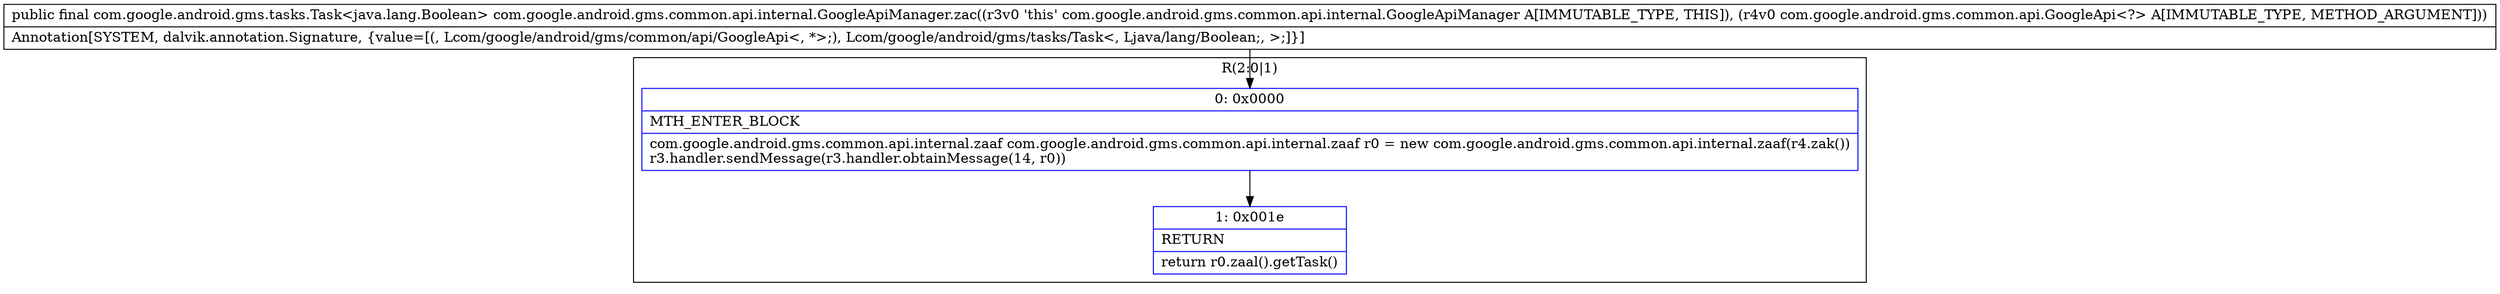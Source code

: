 digraph "CFG forcom.google.android.gms.common.api.internal.GoogleApiManager.zac(Lcom\/google\/android\/gms\/common\/api\/GoogleApi;)Lcom\/google\/android\/gms\/tasks\/Task;" {
subgraph cluster_Region_395993563 {
label = "R(2:0|1)";
node [shape=record,color=blue];
Node_0 [shape=record,label="{0\:\ 0x0000|MTH_ENTER_BLOCK\l|com.google.android.gms.common.api.internal.zaaf com.google.android.gms.common.api.internal.zaaf r0 = new com.google.android.gms.common.api.internal.zaaf(r4.zak())\lr3.handler.sendMessage(r3.handler.obtainMessage(14, r0))\l}"];
Node_1 [shape=record,label="{1\:\ 0x001e|RETURN\l|return r0.zaal().getTask()\l}"];
}
MethodNode[shape=record,label="{public final com.google.android.gms.tasks.Task\<java.lang.Boolean\> com.google.android.gms.common.api.internal.GoogleApiManager.zac((r3v0 'this' com.google.android.gms.common.api.internal.GoogleApiManager A[IMMUTABLE_TYPE, THIS]), (r4v0 com.google.android.gms.common.api.GoogleApi\<?\> A[IMMUTABLE_TYPE, METHOD_ARGUMENT]))  | Annotation[SYSTEM, dalvik.annotation.Signature, \{value=[(, Lcom\/google\/android\/gms\/common\/api\/GoogleApi\<, *\>;), Lcom\/google\/android\/gms\/tasks\/Task\<, Ljava\/lang\/Boolean;, \>;]\}]\l}"];
MethodNode -> Node_0;
Node_0 -> Node_1;
}

